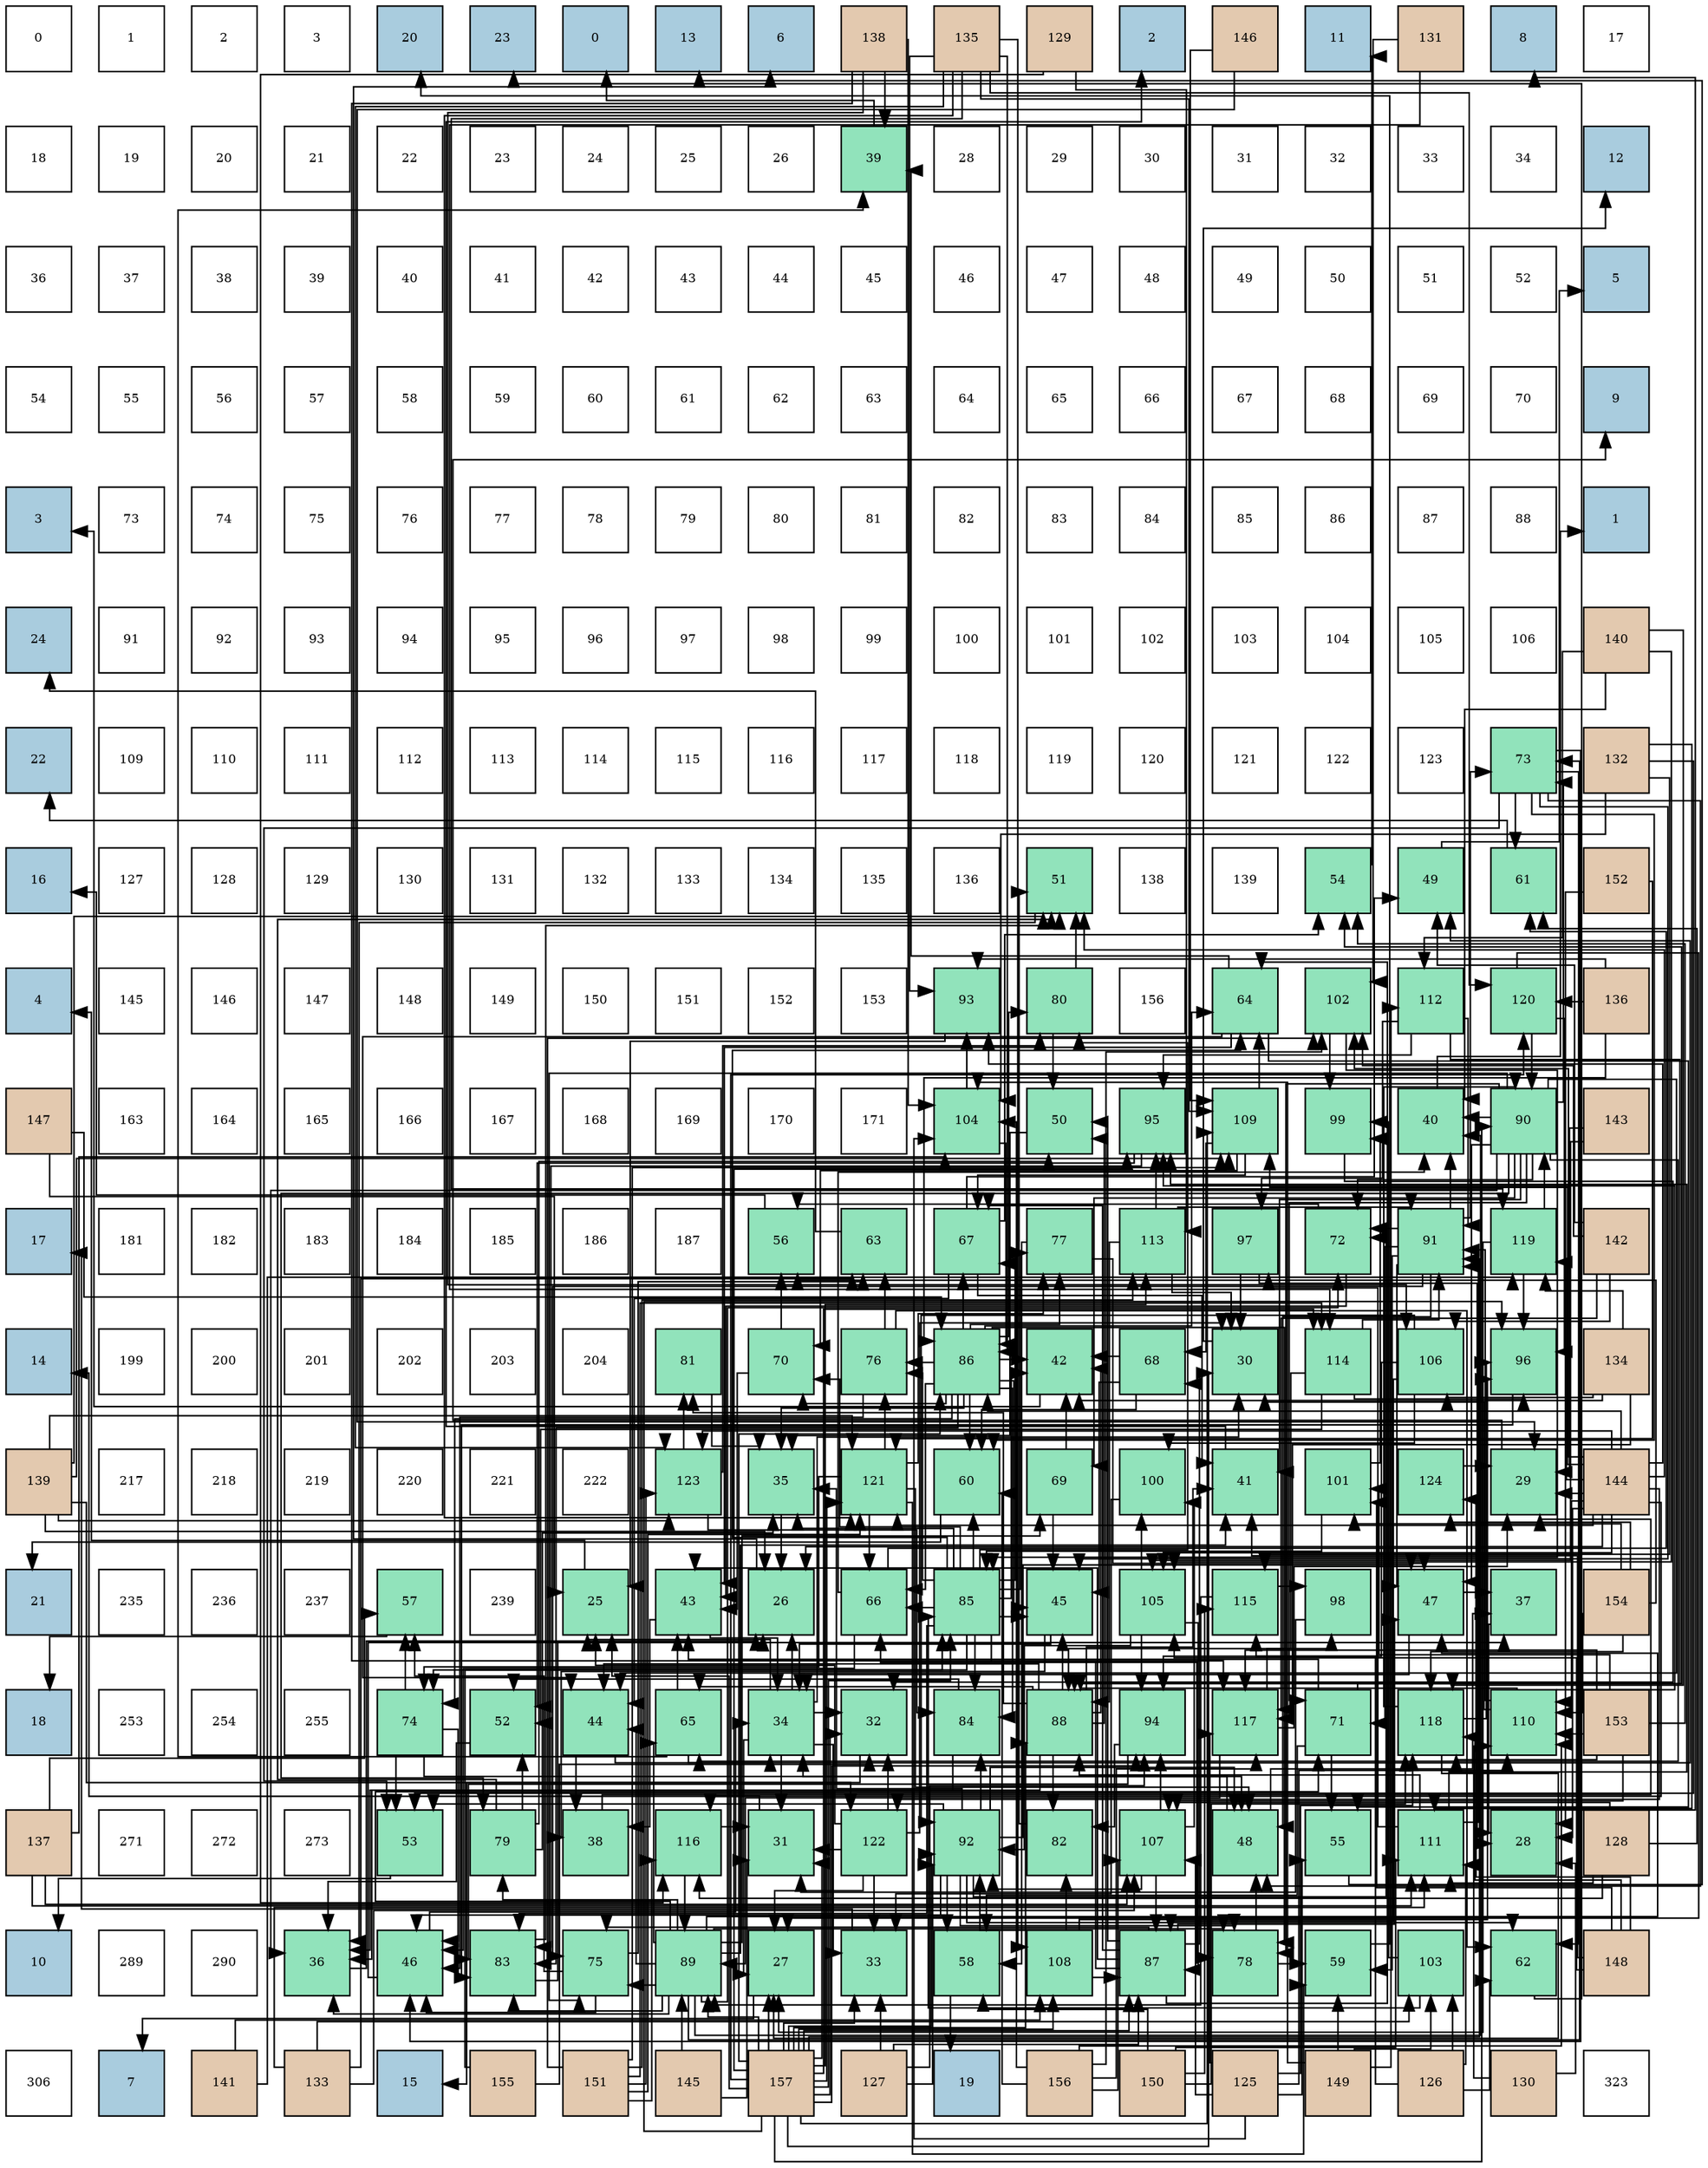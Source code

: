 digraph layout{
 rankdir=TB;
 splines=ortho;
 node [style=filled shape=square fixedsize=true width=0.6];
0[label="0", fontsize=8, fillcolor="#ffffff"];
1[label="1", fontsize=8, fillcolor="#ffffff"];
2[label="2", fontsize=8, fillcolor="#ffffff"];
3[label="3", fontsize=8, fillcolor="#ffffff"];
4[label="20", fontsize=8, fillcolor="#a9ccde"];
5[label="23", fontsize=8, fillcolor="#a9ccde"];
6[label="0", fontsize=8, fillcolor="#a9ccde"];
7[label="13", fontsize=8, fillcolor="#a9ccde"];
8[label="6", fontsize=8, fillcolor="#a9ccde"];
9[label="138", fontsize=8, fillcolor="#e3c9af"];
10[label="135", fontsize=8, fillcolor="#e3c9af"];
11[label="129", fontsize=8, fillcolor="#e3c9af"];
12[label="2", fontsize=8, fillcolor="#a9ccde"];
13[label="146", fontsize=8, fillcolor="#e3c9af"];
14[label="11", fontsize=8, fillcolor="#a9ccde"];
15[label="131", fontsize=8, fillcolor="#e3c9af"];
16[label="8", fontsize=8, fillcolor="#a9ccde"];
17[label="17", fontsize=8, fillcolor="#ffffff"];
18[label="18", fontsize=8, fillcolor="#ffffff"];
19[label="19", fontsize=8, fillcolor="#ffffff"];
20[label="20", fontsize=8, fillcolor="#ffffff"];
21[label="21", fontsize=8, fillcolor="#ffffff"];
22[label="22", fontsize=8, fillcolor="#ffffff"];
23[label="23", fontsize=8, fillcolor="#ffffff"];
24[label="24", fontsize=8, fillcolor="#ffffff"];
25[label="25", fontsize=8, fillcolor="#ffffff"];
26[label="26", fontsize=8, fillcolor="#ffffff"];
27[label="39", fontsize=8, fillcolor="#91e3bb"];
28[label="28", fontsize=8, fillcolor="#ffffff"];
29[label="29", fontsize=8, fillcolor="#ffffff"];
30[label="30", fontsize=8, fillcolor="#ffffff"];
31[label="31", fontsize=8, fillcolor="#ffffff"];
32[label="32", fontsize=8, fillcolor="#ffffff"];
33[label="33", fontsize=8, fillcolor="#ffffff"];
34[label="34", fontsize=8, fillcolor="#ffffff"];
35[label="12", fontsize=8, fillcolor="#a9ccde"];
36[label="36", fontsize=8, fillcolor="#ffffff"];
37[label="37", fontsize=8, fillcolor="#ffffff"];
38[label="38", fontsize=8, fillcolor="#ffffff"];
39[label="39", fontsize=8, fillcolor="#ffffff"];
40[label="40", fontsize=8, fillcolor="#ffffff"];
41[label="41", fontsize=8, fillcolor="#ffffff"];
42[label="42", fontsize=8, fillcolor="#ffffff"];
43[label="43", fontsize=8, fillcolor="#ffffff"];
44[label="44", fontsize=8, fillcolor="#ffffff"];
45[label="45", fontsize=8, fillcolor="#ffffff"];
46[label="46", fontsize=8, fillcolor="#ffffff"];
47[label="47", fontsize=8, fillcolor="#ffffff"];
48[label="48", fontsize=8, fillcolor="#ffffff"];
49[label="49", fontsize=8, fillcolor="#ffffff"];
50[label="50", fontsize=8, fillcolor="#ffffff"];
51[label="51", fontsize=8, fillcolor="#ffffff"];
52[label="52", fontsize=8, fillcolor="#ffffff"];
53[label="5", fontsize=8, fillcolor="#a9ccde"];
54[label="54", fontsize=8, fillcolor="#ffffff"];
55[label="55", fontsize=8, fillcolor="#ffffff"];
56[label="56", fontsize=8, fillcolor="#ffffff"];
57[label="57", fontsize=8, fillcolor="#ffffff"];
58[label="58", fontsize=8, fillcolor="#ffffff"];
59[label="59", fontsize=8, fillcolor="#ffffff"];
60[label="60", fontsize=8, fillcolor="#ffffff"];
61[label="61", fontsize=8, fillcolor="#ffffff"];
62[label="62", fontsize=8, fillcolor="#ffffff"];
63[label="63", fontsize=8, fillcolor="#ffffff"];
64[label="64", fontsize=8, fillcolor="#ffffff"];
65[label="65", fontsize=8, fillcolor="#ffffff"];
66[label="66", fontsize=8, fillcolor="#ffffff"];
67[label="67", fontsize=8, fillcolor="#ffffff"];
68[label="68", fontsize=8, fillcolor="#ffffff"];
69[label="69", fontsize=8, fillcolor="#ffffff"];
70[label="70", fontsize=8, fillcolor="#ffffff"];
71[label="9", fontsize=8, fillcolor="#a9ccde"];
72[label="3", fontsize=8, fillcolor="#a9ccde"];
73[label="73", fontsize=8, fillcolor="#ffffff"];
74[label="74", fontsize=8, fillcolor="#ffffff"];
75[label="75", fontsize=8, fillcolor="#ffffff"];
76[label="76", fontsize=8, fillcolor="#ffffff"];
77[label="77", fontsize=8, fillcolor="#ffffff"];
78[label="78", fontsize=8, fillcolor="#ffffff"];
79[label="79", fontsize=8, fillcolor="#ffffff"];
80[label="80", fontsize=8, fillcolor="#ffffff"];
81[label="81", fontsize=8, fillcolor="#ffffff"];
82[label="82", fontsize=8, fillcolor="#ffffff"];
83[label="83", fontsize=8, fillcolor="#ffffff"];
84[label="84", fontsize=8, fillcolor="#ffffff"];
85[label="85", fontsize=8, fillcolor="#ffffff"];
86[label="86", fontsize=8, fillcolor="#ffffff"];
87[label="87", fontsize=8, fillcolor="#ffffff"];
88[label="88", fontsize=8, fillcolor="#ffffff"];
89[label="1", fontsize=8, fillcolor="#a9ccde"];
90[label="24", fontsize=8, fillcolor="#a9ccde"];
91[label="91", fontsize=8, fillcolor="#ffffff"];
92[label="92", fontsize=8, fillcolor="#ffffff"];
93[label="93", fontsize=8, fillcolor="#ffffff"];
94[label="94", fontsize=8, fillcolor="#ffffff"];
95[label="95", fontsize=8, fillcolor="#ffffff"];
96[label="96", fontsize=8, fillcolor="#ffffff"];
97[label="97", fontsize=8, fillcolor="#ffffff"];
98[label="98", fontsize=8, fillcolor="#ffffff"];
99[label="99", fontsize=8, fillcolor="#ffffff"];
100[label="100", fontsize=8, fillcolor="#ffffff"];
101[label="101", fontsize=8, fillcolor="#ffffff"];
102[label="102", fontsize=8, fillcolor="#ffffff"];
103[label="103", fontsize=8, fillcolor="#ffffff"];
104[label="104", fontsize=8, fillcolor="#ffffff"];
105[label="105", fontsize=8, fillcolor="#ffffff"];
106[label="106", fontsize=8, fillcolor="#ffffff"];
107[label="140", fontsize=8, fillcolor="#e3c9af"];
108[label="22", fontsize=8, fillcolor="#a9ccde"];
109[label="109", fontsize=8, fillcolor="#ffffff"];
110[label="110", fontsize=8, fillcolor="#ffffff"];
111[label="111", fontsize=8, fillcolor="#ffffff"];
112[label="112", fontsize=8, fillcolor="#ffffff"];
113[label="113", fontsize=8, fillcolor="#ffffff"];
114[label="114", fontsize=8, fillcolor="#ffffff"];
115[label="115", fontsize=8, fillcolor="#ffffff"];
116[label="116", fontsize=8, fillcolor="#ffffff"];
117[label="117", fontsize=8, fillcolor="#ffffff"];
118[label="118", fontsize=8, fillcolor="#ffffff"];
119[label="119", fontsize=8, fillcolor="#ffffff"];
120[label="120", fontsize=8, fillcolor="#ffffff"];
121[label="121", fontsize=8, fillcolor="#ffffff"];
122[label="122", fontsize=8, fillcolor="#ffffff"];
123[label="123", fontsize=8, fillcolor="#ffffff"];
124[label="73", fontsize=8, fillcolor="#91e3bb"];
125[label="132", fontsize=8, fillcolor="#e3c9af"];
126[label="16", fontsize=8, fillcolor="#a9ccde"];
127[label="127", fontsize=8, fillcolor="#ffffff"];
128[label="128", fontsize=8, fillcolor="#ffffff"];
129[label="129", fontsize=8, fillcolor="#ffffff"];
130[label="130", fontsize=8, fillcolor="#ffffff"];
131[label="131", fontsize=8, fillcolor="#ffffff"];
132[label="132", fontsize=8, fillcolor="#ffffff"];
133[label="133", fontsize=8, fillcolor="#ffffff"];
134[label="134", fontsize=8, fillcolor="#ffffff"];
135[label="135", fontsize=8, fillcolor="#ffffff"];
136[label="136", fontsize=8, fillcolor="#ffffff"];
137[label="51", fontsize=8, fillcolor="#91e3bb"];
138[label="138", fontsize=8, fillcolor="#ffffff"];
139[label="139", fontsize=8, fillcolor="#ffffff"];
140[label="54", fontsize=8, fillcolor="#91e3bb"];
141[label="49", fontsize=8, fillcolor="#91e3bb"];
142[label="61", fontsize=8, fillcolor="#91e3bb"];
143[label="152", fontsize=8, fillcolor="#e3c9af"];
144[label="4", fontsize=8, fillcolor="#a9ccde"];
145[label="145", fontsize=8, fillcolor="#ffffff"];
146[label="146", fontsize=8, fillcolor="#ffffff"];
147[label="147", fontsize=8, fillcolor="#ffffff"];
148[label="148", fontsize=8, fillcolor="#ffffff"];
149[label="149", fontsize=8, fillcolor="#ffffff"];
150[label="150", fontsize=8, fillcolor="#ffffff"];
151[label="151", fontsize=8, fillcolor="#ffffff"];
152[label="152", fontsize=8, fillcolor="#ffffff"];
153[label="153", fontsize=8, fillcolor="#ffffff"];
154[label="93", fontsize=8, fillcolor="#91e3bb"];
155[label="80", fontsize=8, fillcolor="#91e3bb"];
156[label="156", fontsize=8, fillcolor="#ffffff"];
157[label="64", fontsize=8, fillcolor="#91e3bb"];
158[label="102", fontsize=8, fillcolor="#91e3bb"];
159[label="112", fontsize=8, fillcolor="#91e3bb"];
160[label="120", fontsize=8, fillcolor="#91e3bb"];
161[label="136", fontsize=8, fillcolor="#e3c9af"];
162[label="147", fontsize=8, fillcolor="#e3c9af"];
163[label="163", fontsize=8, fillcolor="#ffffff"];
164[label="164", fontsize=8, fillcolor="#ffffff"];
165[label="165", fontsize=8, fillcolor="#ffffff"];
166[label="166", fontsize=8, fillcolor="#ffffff"];
167[label="167", fontsize=8, fillcolor="#ffffff"];
168[label="168", fontsize=8, fillcolor="#ffffff"];
169[label="169", fontsize=8, fillcolor="#ffffff"];
170[label="170", fontsize=8, fillcolor="#ffffff"];
171[label="171", fontsize=8, fillcolor="#ffffff"];
172[label="104", fontsize=8, fillcolor="#91e3bb"];
173[label="50", fontsize=8, fillcolor="#91e3bb"];
174[label="95", fontsize=8, fillcolor="#91e3bb"];
175[label="109", fontsize=8, fillcolor="#91e3bb"];
176[label="99", fontsize=8, fillcolor="#91e3bb"];
177[label="40", fontsize=8, fillcolor="#91e3bb"];
178[label="90", fontsize=8, fillcolor="#91e3bb"];
179[label="143", fontsize=8, fillcolor="#e3c9af"];
180[label="17", fontsize=8, fillcolor="#a9ccde"];
181[label="181", fontsize=8, fillcolor="#ffffff"];
182[label="182", fontsize=8, fillcolor="#ffffff"];
183[label="183", fontsize=8, fillcolor="#ffffff"];
184[label="184", fontsize=8, fillcolor="#ffffff"];
185[label="185", fontsize=8, fillcolor="#ffffff"];
186[label="186", fontsize=8, fillcolor="#ffffff"];
187[label="187", fontsize=8, fillcolor="#ffffff"];
188[label="56", fontsize=8, fillcolor="#91e3bb"];
189[label="63", fontsize=8, fillcolor="#91e3bb"];
190[label="67", fontsize=8, fillcolor="#91e3bb"];
191[label="77", fontsize=8, fillcolor="#91e3bb"];
192[label="113", fontsize=8, fillcolor="#91e3bb"];
193[label="97", fontsize=8, fillcolor="#91e3bb"];
194[label="72", fontsize=8, fillcolor="#91e3bb"];
195[label="91", fontsize=8, fillcolor="#91e3bb"];
196[label="119", fontsize=8, fillcolor="#91e3bb"];
197[label="142", fontsize=8, fillcolor="#e3c9af"];
198[label="14", fontsize=8, fillcolor="#a9ccde"];
199[label="199", fontsize=8, fillcolor="#ffffff"];
200[label="200", fontsize=8, fillcolor="#ffffff"];
201[label="201", fontsize=8, fillcolor="#ffffff"];
202[label="202", fontsize=8, fillcolor="#ffffff"];
203[label="203", fontsize=8, fillcolor="#ffffff"];
204[label="204", fontsize=8, fillcolor="#ffffff"];
205[label="81", fontsize=8, fillcolor="#91e3bb"];
206[label="70", fontsize=8, fillcolor="#91e3bb"];
207[label="76", fontsize=8, fillcolor="#91e3bb"];
208[label="86", fontsize=8, fillcolor="#91e3bb"];
209[label="42", fontsize=8, fillcolor="#91e3bb"];
210[label="68", fontsize=8, fillcolor="#91e3bb"];
211[label="30", fontsize=8, fillcolor="#91e3bb"];
212[label="114", fontsize=8, fillcolor="#91e3bb"];
213[label="106", fontsize=8, fillcolor="#91e3bb"];
214[label="96", fontsize=8, fillcolor="#91e3bb"];
215[label="134", fontsize=8, fillcolor="#e3c9af"];
216[label="139", fontsize=8, fillcolor="#e3c9af"];
217[label="217", fontsize=8, fillcolor="#ffffff"];
218[label="218", fontsize=8, fillcolor="#ffffff"];
219[label="219", fontsize=8, fillcolor="#ffffff"];
220[label="220", fontsize=8, fillcolor="#ffffff"];
221[label="221", fontsize=8, fillcolor="#ffffff"];
222[label="222", fontsize=8, fillcolor="#ffffff"];
223[label="123", fontsize=8, fillcolor="#91e3bb"];
224[label="35", fontsize=8, fillcolor="#91e3bb"];
225[label="121", fontsize=8, fillcolor="#91e3bb"];
226[label="60", fontsize=8, fillcolor="#91e3bb"];
227[label="69", fontsize=8, fillcolor="#91e3bb"];
228[label="100", fontsize=8, fillcolor="#91e3bb"];
229[label="41", fontsize=8, fillcolor="#91e3bb"];
230[label="101", fontsize=8, fillcolor="#91e3bb"];
231[label="124", fontsize=8, fillcolor="#91e3bb"];
232[label="29", fontsize=8, fillcolor="#91e3bb"];
233[label="144", fontsize=8, fillcolor="#e3c9af"];
234[label="21", fontsize=8, fillcolor="#a9ccde"];
235[label="235", fontsize=8, fillcolor="#ffffff"];
236[label="236", fontsize=8, fillcolor="#ffffff"];
237[label="237", fontsize=8, fillcolor="#ffffff"];
238[label="57", fontsize=8, fillcolor="#91e3bb"];
239[label="239", fontsize=8, fillcolor="#ffffff"];
240[label="25", fontsize=8, fillcolor="#91e3bb"];
241[label="43", fontsize=8, fillcolor="#91e3bb"];
242[label="26", fontsize=8, fillcolor="#91e3bb"];
243[label="66", fontsize=8, fillcolor="#91e3bb"];
244[label="85", fontsize=8, fillcolor="#91e3bb"];
245[label="45", fontsize=8, fillcolor="#91e3bb"];
246[label="105", fontsize=8, fillcolor="#91e3bb"];
247[label="115", fontsize=8, fillcolor="#91e3bb"];
248[label="98", fontsize=8, fillcolor="#91e3bb"];
249[label="47", fontsize=8, fillcolor="#91e3bb"];
250[label="37", fontsize=8, fillcolor="#91e3bb"];
251[label="154", fontsize=8, fillcolor="#e3c9af"];
252[label="18", fontsize=8, fillcolor="#a9ccde"];
253[label="253", fontsize=8, fillcolor="#ffffff"];
254[label="254", fontsize=8, fillcolor="#ffffff"];
255[label="255", fontsize=8, fillcolor="#ffffff"];
256[label="74", fontsize=8, fillcolor="#91e3bb"];
257[label="52", fontsize=8, fillcolor="#91e3bb"];
258[label="44", fontsize=8, fillcolor="#91e3bb"];
259[label="65", fontsize=8, fillcolor="#91e3bb"];
260[label="34", fontsize=8, fillcolor="#91e3bb"];
261[label="32", fontsize=8, fillcolor="#91e3bb"];
262[label="84", fontsize=8, fillcolor="#91e3bb"];
263[label="88", fontsize=8, fillcolor="#91e3bb"];
264[label="94", fontsize=8, fillcolor="#91e3bb"];
265[label="117", fontsize=8, fillcolor="#91e3bb"];
266[label="71", fontsize=8, fillcolor="#91e3bb"];
267[label="118", fontsize=8, fillcolor="#91e3bb"];
268[label="110", fontsize=8, fillcolor="#91e3bb"];
269[label="153", fontsize=8, fillcolor="#e3c9af"];
270[label="137", fontsize=8, fillcolor="#e3c9af"];
271[label="271", fontsize=8, fillcolor="#ffffff"];
272[label="272", fontsize=8, fillcolor="#ffffff"];
273[label="273", fontsize=8, fillcolor="#ffffff"];
274[label="53", fontsize=8, fillcolor="#91e3bb"];
275[label="79", fontsize=8, fillcolor="#91e3bb"];
276[label="38", fontsize=8, fillcolor="#91e3bb"];
277[label="116", fontsize=8, fillcolor="#91e3bb"];
278[label="31", fontsize=8, fillcolor="#91e3bb"];
279[label="122", fontsize=8, fillcolor="#91e3bb"];
280[label="92", fontsize=8, fillcolor="#91e3bb"];
281[label="82", fontsize=8, fillcolor="#91e3bb"];
282[label="107", fontsize=8, fillcolor="#91e3bb"];
283[label="48", fontsize=8, fillcolor="#91e3bb"];
284[label="55", fontsize=8, fillcolor="#91e3bb"];
285[label="111", fontsize=8, fillcolor="#91e3bb"];
286[label="28", fontsize=8, fillcolor="#91e3bb"];
287[label="128", fontsize=8, fillcolor="#e3c9af"];
288[label="10", fontsize=8, fillcolor="#a9ccde"];
289[label="289", fontsize=8, fillcolor="#ffffff"];
290[label="290", fontsize=8, fillcolor="#ffffff"];
291[label="36", fontsize=8, fillcolor="#91e3bb"];
292[label="46", fontsize=8, fillcolor="#91e3bb"];
293[label="83", fontsize=8, fillcolor="#91e3bb"];
294[label="75", fontsize=8, fillcolor="#91e3bb"];
295[label="89", fontsize=8, fillcolor="#91e3bb"];
296[label="27", fontsize=8, fillcolor="#91e3bb"];
297[label="33", fontsize=8, fillcolor="#91e3bb"];
298[label="58", fontsize=8, fillcolor="#91e3bb"];
299[label="108", fontsize=8, fillcolor="#91e3bb"];
300[label="87", fontsize=8, fillcolor="#91e3bb"];
301[label="78", fontsize=8, fillcolor="#91e3bb"];
302[label="59", fontsize=8, fillcolor="#91e3bb"];
303[label="103", fontsize=8, fillcolor="#91e3bb"];
304[label="62", fontsize=8, fillcolor="#91e3bb"];
305[label="148", fontsize=8, fillcolor="#e3c9af"];
306[label="306", fontsize=8, fillcolor="#ffffff"];
307[label="7", fontsize=8, fillcolor="#a9ccde"];
308[label="141", fontsize=8, fillcolor="#e3c9af"];
309[label="133", fontsize=8, fillcolor="#e3c9af"];
310[label="15", fontsize=8, fillcolor="#a9ccde"];
311[label="155", fontsize=8, fillcolor="#e3c9af"];
312[label="151", fontsize=8, fillcolor="#e3c9af"];
313[label="145", fontsize=8, fillcolor="#e3c9af"];
314[label="157", fontsize=8, fillcolor="#e3c9af"];
315[label="127", fontsize=8, fillcolor="#e3c9af"];
316[label="19", fontsize=8, fillcolor="#a9ccde"];
317[label="156", fontsize=8, fillcolor="#e3c9af"];
318[label="150", fontsize=8, fillcolor="#e3c9af"];
319[label="125", fontsize=8, fillcolor="#e3c9af"];
320[label="149", fontsize=8, fillcolor="#e3c9af"];
321[label="126", fontsize=8, fillcolor="#e3c9af"];
322[label="130", fontsize=8, fillcolor="#e3c9af"];
323[label="323", fontsize=8, fillcolor="#ffffff"];
edge [constraint=false, style=vis];240 -> 144;
242 -> 8;
296 -> 307;
286 -> 16;
232 -> 71;
211 -> 35;
278 -> 198;
261 -> 310;
297 -> 180;
260 -> 240;
260 -> 242;
260 -> 296;
260 -> 211;
260 -> 278;
260 -> 261;
260 -> 297;
224 -> 242;
291 -> 242;
250 -> 286;
276 -> 232;
27 -> 6;
177 -> 89;
229 -> 12;
209 -> 72;
241 -> 260;
241 -> 276;
258 -> 260;
258 -> 276;
245 -> 260;
245 -> 276;
292 -> 260;
292 -> 250;
249 -> 260;
249 -> 250;
283 -> 260;
283 -> 250;
141 -> 53;
173 -> 224;
137 -> 291;
257 -> 291;
274 -> 288;
140 -> 14;
284 -> 7;
188 -> 126;
238 -> 252;
298 -> 316;
302 -> 4;
226 -> 234;
142 -> 108;
304 -> 5;
189 -> 90;
157 -> 27;
157 -> 241;
157 -> 258;
157 -> 284;
259 -> 27;
259 -> 241;
259 -> 141;
243 -> 177;
243 -> 292;
243 -> 142;
190 -> 229;
190 -> 258;
190 -> 141;
190 -> 140;
210 -> 209;
210 -> 245;
210 -> 226;
227 -> 209;
227 -> 245;
206 -> 241;
206 -> 188;
266 -> 241;
266 -> 140;
266 -> 284;
266 -> 298;
194 -> 241;
194 -> 188;
124 -> 245;
124 -> 292;
124 -> 283;
124 -> 274;
124 -> 226;
124 -> 142;
124 -> 304;
256 -> 292;
256 -> 283;
256 -> 274;
256 -> 238;
294 -> 292;
294 -> 238;
294 -> 189;
207 -> 292;
207 -> 304;
207 -> 189;
191 -> 249;
191 -> 298;
301 -> 283;
301 -> 302;
275 -> 224;
275 -> 173;
275 -> 137;
275 -> 257;
155 -> 173;
155 -> 137;
205 -> 224;
281 -> 137;
293 -> 242;
293 -> 137;
262 -> 291;
262 -> 257;
244 -> 224;
244 -> 209;
244 -> 245;
244 -> 226;
244 -> 157;
244 -> 243;
244 -> 190;
244 -> 206;
244 -> 256;
244 -> 207;
244 -> 191;
244 -> 301;
244 -> 155;
244 -> 293;
244 -> 262;
208 -> 224;
208 -> 209;
208 -> 245;
208 -> 226;
208 -> 157;
208 -> 243;
208 -> 190;
208 -> 206;
208 -> 256;
208 -> 207;
208 -> 191;
208 -> 301;
208 -> 155;
208 -> 293;
208 -> 262;
300 -> 241;
300 -> 249;
300 -> 173;
300 -> 157;
300 -> 243;
300 -> 190;
300 -> 210;
300 -> 294;
263 -> 291;
263 -> 229;
263 -> 209;
263 -> 258;
263 -> 245;
263 -> 173;
263 -> 259;
263 -> 205;
263 -> 281;
295 -> 291;
295 -> 177;
295 -> 229;
295 -> 258;
295 -> 249;
295 -> 259;
295 -> 227;
295 -> 266;
295 -> 194;
295 -> 124;
295 -> 294;
295 -> 301;
295 -> 275;
295 -> 293;
178 -> 291;
178 -> 177;
178 -> 229;
178 -> 258;
178 -> 249;
178 -> 259;
178 -> 227;
178 -> 266;
178 -> 194;
178 -> 124;
178 -> 294;
178 -> 301;
178 -> 275;
195 -> 177;
195 -> 249;
195 -> 283;
195 -> 302;
195 -> 266;
195 -> 194;
195 -> 124;
195 -> 294;
280 -> 224;
280 -> 292;
280 -> 249;
280 -> 283;
280 -> 274;
280 -> 298;
280 -> 304;
280 -> 194;
280 -> 301;
280 -> 262;
154 -> 240;
264 -> 281;
264 -> 293;
174 -> 257;
174 -> 293;
214 -> 293;
193 -> 286;
193 -> 211;
248 -> 278;
176 -> 261;
228 -> 297;
230 -> 244;
230 -> 176;
158 -> 244;
158 -> 176;
303 -> 244;
303 -> 176;
172 -> 208;
172 -> 154;
246 -> 300;
246 -> 280;
246 -> 264;
246 -> 228;
213 -> 300;
213 -> 280;
213 -> 264;
213 -> 228;
282 -> 300;
282 -> 280;
282 -> 264;
282 -> 228;
299 -> 281;
299 -> 300;
299 -> 280;
299 -> 214;
175 -> 157;
175 -> 190;
175 -> 210;
175 -> 206;
268 -> 211;
268 -> 263;
268 -> 195;
268 -> 174;
285 -> 263;
285 -> 195;
285 -> 174;
285 -> 193;
159 -> 263;
159 -> 195;
159 -> 174;
159 -> 193;
192 -> 211;
192 -> 263;
192 -> 195;
192 -> 174;
212 -> 257;
212 -> 263;
212 -> 195;
212 -> 214;
247 -> 295;
247 -> 248;
277 -> 278;
277 -> 295;
265 -> 232;
265 -> 295;
265 -> 248;
267 -> 296;
267 -> 178;
267 -> 214;
196 -> 296;
196 -> 178;
196 -> 214;
160 -> 296;
160 -> 178;
160 -> 214;
225 -> 283;
225 -> 302;
225 -> 243;
225 -> 256;
225 -> 207;
225 -> 191;
279 -> 240;
279 -> 296;
279 -> 211;
279 -> 278;
279 -> 261;
279 -> 297;
223 -> 155;
223 -> 205;
223 -> 262;
231 -> 232;
319 -> 284;
319 -> 172;
319 -> 282;
319 -> 268;
319 -> 265;
319 -> 267;
321 -> 304;
321 -> 303;
321 -> 285;
321 -> 247;
315 -> 297;
315 -> 300;
315 -> 280;
315 -> 264;
287 -> 142;
287 -> 282;
287 -> 285;
287 -> 277;
11 -> 192;
11 -> 277;
322 -> 286;
322 -> 268;
15 -> 158;
15 -> 212;
125 -> 274;
125 -> 172;
125 -> 285;
125 -> 247;
309 -> 189;
309 -> 303;
309 -> 282;
309 -> 285;
215 -> 209;
215 -> 213;
215 -> 265;
215 -> 196;
10 -> 208;
10 -> 154;
10 -> 299;
10 -> 175;
10 -> 196;
10 -> 160;
10 -> 225;
10 -> 223;
161 -> 208;
161 -> 154;
161 -> 160;
270 -> 238;
270 -> 172;
270 -> 282;
270 -> 285;
9 -> 27;
9 -> 172;
9 -> 213;
9 -> 265;
216 -> 242;
216 -> 137;
216 -> 175;
216 -> 225;
216 -> 279;
216 -> 223;
107 -> 177;
107 -> 246;
107 -> 159;
107 -> 267;
308 -> 299;
308 -> 196;
197 -> 141;
197 -> 158;
197 -> 213;
197 -> 265;
179 -> 232;
179 -> 246;
233 -> 242;
233 -> 286;
233 -> 232;
233 -> 137;
233 -> 208;
233 -> 154;
233 -> 158;
233 -> 246;
233 -> 175;
233 -> 268;
233 -> 277;
233 -> 196;
233 -> 225;
233 -> 279;
233 -> 223;
313 -> 278;
313 -> 295;
13 -> 232;
13 -> 175;
162 -> 240;
162 -> 208;
305 -> 229;
305 -> 230;
305 -> 246;
305 -> 267;
305 -> 231;
320 -> 302;
320 -> 303;
320 -> 172;
320 -> 159;
318 -> 298;
318 -> 285;
318 -> 247;
318 -> 267;
312 -> 158;
312 -> 175;
312 -> 192;
312 -> 212;
312 -> 277;
312 -> 225;
312 -> 223;
143 -> 286;
143 -> 225;
269 -> 140;
269 -> 230;
269 -> 282;
269 -> 268;
269 -> 265;
269 -> 267;
251 -> 188;
251 -> 230;
251 -> 268;
251 -> 267;
251 -> 231;
311 -> 261;
311 -> 244;
317 -> 226;
317 -> 158;
317 -> 172;
317 -> 282;
317 -> 268;
317 -> 265;
314 -> 240;
314 -> 296;
314 -> 211;
314 -> 278;
314 -> 261;
314 -> 297;
314 -> 244;
314 -> 208;
314 -> 300;
314 -> 263;
314 -> 295;
314 -> 178;
314 -> 195;
314 -> 280;
314 -> 264;
314 -> 174;
314 -> 214;
314 -> 299;
314 -> 175;
314 -> 192;
314 -> 212;
314 -> 160;
314 -> 225;
edge [constraint=true, style=invis];
0 -> 18 -> 36 -> 54 -> 72 -> 90 -> 108 -> 126 -> 144 -> 162 -> 180 -> 198 -> 216 -> 234 -> 252 -> 270 -> 288 -> 306;
1 -> 19 -> 37 -> 55 -> 73 -> 91 -> 109 -> 127 -> 145 -> 163 -> 181 -> 199 -> 217 -> 235 -> 253 -> 271 -> 289 -> 307;
2 -> 20 -> 38 -> 56 -> 74 -> 92 -> 110 -> 128 -> 146 -> 164 -> 182 -> 200 -> 218 -> 236 -> 254 -> 272 -> 290 -> 308;
3 -> 21 -> 39 -> 57 -> 75 -> 93 -> 111 -> 129 -> 147 -> 165 -> 183 -> 201 -> 219 -> 237 -> 255 -> 273 -> 291 -> 309;
4 -> 22 -> 40 -> 58 -> 76 -> 94 -> 112 -> 130 -> 148 -> 166 -> 184 -> 202 -> 220 -> 238 -> 256 -> 274 -> 292 -> 310;
5 -> 23 -> 41 -> 59 -> 77 -> 95 -> 113 -> 131 -> 149 -> 167 -> 185 -> 203 -> 221 -> 239 -> 257 -> 275 -> 293 -> 311;
6 -> 24 -> 42 -> 60 -> 78 -> 96 -> 114 -> 132 -> 150 -> 168 -> 186 -> 204 -> 222 -> 240 -> 258 -> 276 -> 294 -> 312;
7 -> 25 -> 43 -> 61 -> 79 -> 97 -> 115 -> 133 -> 151 -> 169 -> 187 -> 205 -> 223 -> 241 -> 259 -> 277 -> 295 -> 313;
8 -> 26 -> 44 -> 62 -> 80 -> 98 -> 116 -> 134 -> 152 -> 170 -> 188 -> 206 -> 224 -> 242 -> 260 -> 278 -> 296 -> 314;
9 -> 27 -> 45 -> 63 -> 81 -> 99 -> 117 -> 135 -> 153 -> 171 -> 189 -> 207 -> 225 -> 243 -> 261 -> 279 -> 297 -> 315;
10 -> 28 -> 46 -> 64 -> 82 -> 100 -> 118 -> 136 -> 154 -> 172 -> 190 -> 208 -> 226 -> 244 -> 262 -> 280 -> 298 -> 316;
11 -> 29 -> 47 -> 65 -> 83 -> 101 -> 119 -> 137 -> 155 -> 173 -> 191 -> 209 -> 227 -> 245 -> 263 -> 281 -> 299 -> 317;
12 -> 30 -> 48 -> 66 -> 84 -> 102 -> 120 -> 138 -> 156 -> 174 -> 192 -> 210 -> 228 -> 246 -> 264 -> 282 -> 300 -> 318;
13 -> 31 -> 49 -> 67 -> 85 -> 103 -> 121 -> 139 -> 157 -> 175 -> 193 -> 211 -> 229 -> 247 -> 265 -> 283 -> 301 -> 319;
14 -> 32 -> 50 -> 68 -> 86 -> 104 -> 122 -> 140 -> 158 -> 176 -> 194 -> 212 -> 230 -> 248 -> 266 -> 284 -> 302 -> 320;
15 -> 33 -> 51 -> 69 -> 87 -> 105 -> 123 -> 141 -> 159 -> 177 -> 195 -> 213 -> 231 -> 249 -> 267 -> 285 -> 303 -> 321;
16 -> 34 -> 52 -> 70 -> 88 -> 106 -> 124 -> 142 -> 160 -> 178 -> 196 -> 214 -> 232 -> 250 -> 268 -> 286 -> 304 -> 322;
17 -> 35 -> 53 -> 71 -> 89 -> 107 -> 125 -> 143 -> 161 -> 179 -> 197 -> 215 -> 233 -> 251 -> 269 -> 287 -> 305 -> 323;
rank = same {0 -> 1 -> 2 -> 3 -> 4 -> 5 -> 6 -> 7 -> 8 -> 9 -> 10 -> 11 -> 12 -> 13 -> 14 -> 15 -> 16 -> 17};
rank = same {18 -> 19 -> 20 -> 21 -> 22 -> 23 -> 24 -> 25 -> 26 -> 27 -> 28 -> 29 -> 30 -> 31 -> 32 -> 33 -> 34 -> 35};
rank = same {36 -> 37 -> 38 -> 39 -> 40 -> 41 -> 42 -> 43 -> 44 -> 45 -> 46 -> 47 -> 48 -> 49 -> 50 -> 51 -> 52 -> 53};
rank = same {54 -> 55 -> 56 -> 57 -> 58 -> 59 -> 60 -> 61 -> 62 -> 63 -> 64 -> 65 -> 66 -> 67 -> 68 -> 69 -> 70 -> 71};
rank = same {72 -> 73 -> 74 -> 75 -> 76 -> 77 -> 78 -> 79 -> 80 -> 81 -> 82 -> 83 -> 84 -> 85 -> 86 -> 87 -> 88 -> 89};
rank = same {90 -> 91 -> 92 -> 93 -> 94 -> 95 -> 96 -> 97 -> 98 -> 99 -> 100 -> 101 -> 102 -> 103 -> 104 -> 105 -> 106 -> 107};
rank = same {108 -> 109 -> 110 -> 111 -> 112 -> 113 -> 114 -> 115 -> 116 -> 117 -> 118 -> 119 -> 120 -> 121 -> 122 -> 123 -> 124 -> 125};
rank = same {126 -> 127 -> 128 -> 129 -> 130 -> 131 -> 132 -> 133 -> 134 -> 135 -> 136 -> 137 -> 138 -> 139 -> 140 -> 141 -> 142 -> 143};
rank = same {144 -> 145 -> 146 -> 147 -> 148 -> 149 -> 150 -> 151 -> 152 -> 153 -> 154 -> 155 -> 156 -> 157 -> 158 -> 159 -> 160 -> 161};
rank = same {162 -> 163 -> 164 -> 165 -> 166 -> 167 -> 168 -> 169 -> 170 -> 171 -> 172 -> 173 -> 174 -> 175 -> 176 -> 177 -> 178 -> 179};
rank = same {180 -> 181 -> 182 -> 183 -> 184 -> 185 -> 186 -> 187 -> 188 -> 189 -> 190 -> 191 -> 192 -> 193 -> 194 -> 195 -> 196 -> 197};
rank = same {198 -> 199 -> 200 -> 201 -> 202 -> 203 -> 204 -> 205 -> 206 -> 207 -> 208 -> 209 -> 210 -> 211 -> 212 -> 213 -> 214 -> 215};
rank = same {216 -> 217 -> 218 -> 219 -> 220 -> 221 -> 222 -> 223 -> 224 -> 225 -> 226 -> 227 -> 228 -> 229 -> 230 -> 231 -> 232 -> 233};
rank = same {234 -> 235 -> 236 -> 237 -> 238 -> 239 -> 240 -> 241 -> 242 -> 243 -> 244 -> 245 -> 246 -> 247 -> 248 -> 249 -> 250 -> 251};
rank = same {252 -> 253 -> 254 -> 255 -> 256 -> 257 -> 258 -> 259 -> 260 -> 261 -> 262 -> 263 -> 264 -> 265 -> 266 -> 267 -> 268 -> 269};
rank = same {270 -> 271 -> 272 -> 273 -> 274 -> 275 -> 276 -> 277 -> 278 -> 279 -> 280 -> 281 -> 282 -> 283 -> 284 -> 285 -> 286 -> 287};
rank = same {288 -> 289 -> 290 -> 291 -> 292 -> 293 -> 294 -> 295 -> 296 -> 297 -> 298 -> 299 -> 300 -> 301 -> 302 -> 303 -> 304 -> 305};
rank = same {306 -> 307 -> 308 -> 309 -> 310 -> 311 -> 312 -> 313 -> 314 -> 315 -> 316 -> 317 -> 318 -> 319 -> 320 -> 321 -> 322 -> 323};
}